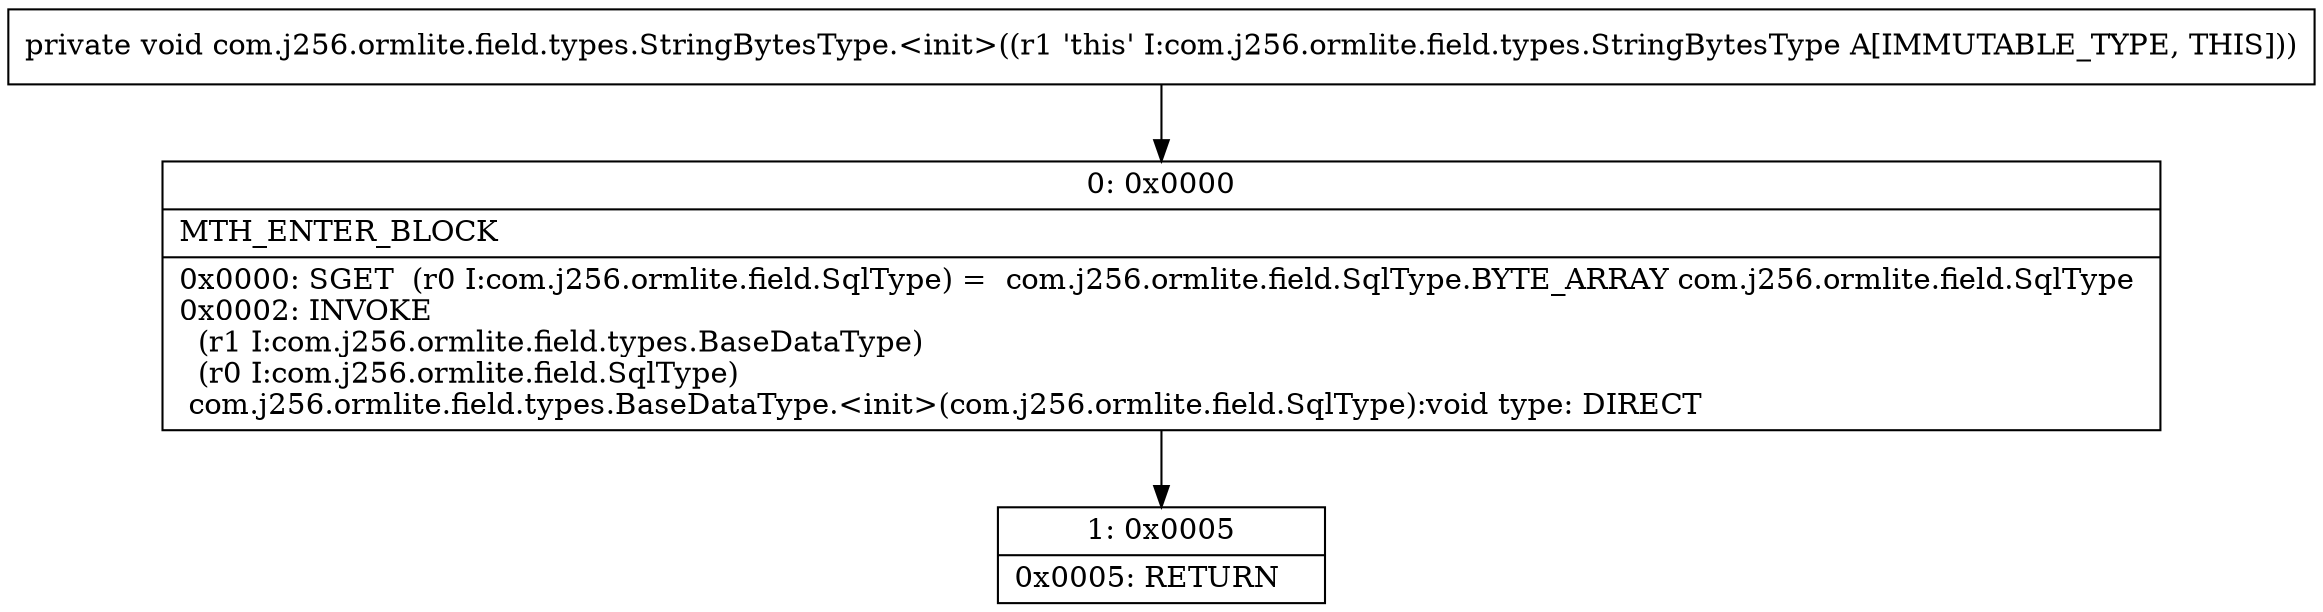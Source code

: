 digraph "CFG forcom.j256.ormlite.field.types.StringBytesType.\<init\>()V" {
Node_0 [shape=record,label="{0\:\ 0x0000|MTH_ENTER_BLOCK\l|0x0000: SGET  (r0 I:com.j256.ormlite.field.SqlType) =  com.j256.ormlite.field.SqlType.BYTE_ARRAY com.j256.ormlite.field.SqlType \l0x0002: INVOKE  \l  (r1 I:com.j256.ormlite.field.types.BaseDataType)\l  (r0 I:com.j256.ormlite.field.SqlType)\l com.j256.ormlite.field.types.BaseDataType.\<init\>(com.j256.ormlite.field.SqlType):void type: DIRECT \l}"];
Node_1 [shape=record,label="{1\:\ 0x0005|0x0005: RETURN   \l}"];
MethodNode[shape=record,label="{private void com.j256.ormlite.field.types.StringBytesType.\<init\>((r1 'this' I:com.j256.ormlite.field.types.StringBytesType A[IMMUTABLE_TYPE, THIS])) }"];
MethodNode -> Node_0;
Node_0 -> Node_1;
}

